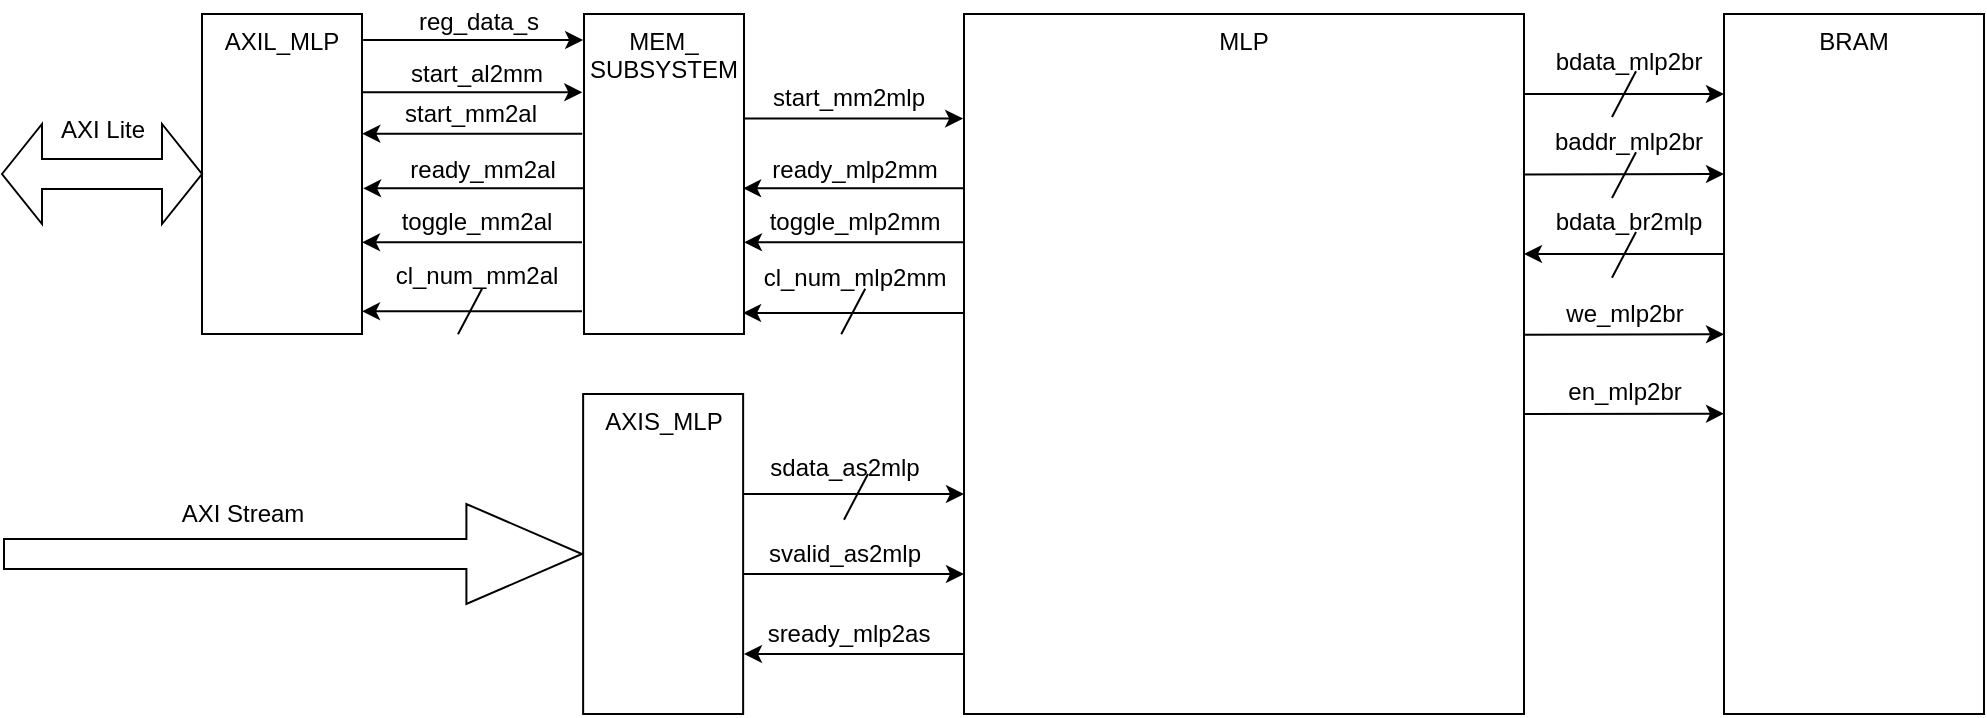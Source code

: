 <mxfile version="12.7.0" type="device"><diagram id="2K6_j0RexnRROfzheplp" name="Page-1"><mxGraphModel dx="1692" dy="610" grid="1" gridSize="10" guides="1" tooltips="1" connect="1" arrows="1" fold="1" page="1" pageScale="1" pageWidth="850" pageHeight="1100" math="0" shadow="0"><root><mxCell id="0"/><mxCell id="1" parent="0"/><mxCell id="qyT4NFTrh4XsfG86AbpY-1" value="MLP" style="whiteSpace=wrap;html=1;horizontal=1;verticalAlign=top;" vertex="1" parent="1"><mxGeometry x="240" y="160" width="280" height="350" as="geometry"/></mxCell><mxCell id="qyT4NFTrh4XsfG86AbpY-3" value="" style="endArrow=classic;html=1;verticalAlign=middle;" edge="1" parent="1"><mxGeometry width="50" height="50" relative="1" as="geometry"><mxPoint x="520" y="200" as="sourcePoint"/><mxPoint x="620" y="200" as="targetPoint"/></mxGeometry></mxCell><mxCell id="qyT4NFTrh4XsfG86AbpY-4" value="bdata_mlp2br" style="text;html=1;align=center;verticalAlign=middle;resizable=0;points=[];autosize=1;" vertex="1" parent="1"><mxGeometry x="527" y="173.84" width="90" height="20" as="geometry"/></mxCell><mxCell id="qyT4NFTrh4XsfG86AbpY-14" value="baddr_mlp2br" style="text;html=1;align=center;verticalAlign=middle;resizable=0;points=[];autosize=1;" vertex="1" parent="1"><mxGeometry x="527" y="213.84" width="90" height="20" as="geometry"/></mxCell><mxCell id="qyT4NFTrh4XsfG86AbpY-15" value="" style="endArrow=classic;html=1;verticalAlign=middle;entryX=0;entryY=0.294;entryDx=0;entryDy=0;entryPerimeter=0;" edge="1" parent="1"><mxGeometry width="50" height="50" relative="1" as="geometry"><mxPoint x="620" y="280" as="sourcePoint"/><mxPoint x="520" y="280.0" as="targetPoint"/></mxGeometry></mxCell><mxCell id="qyT4NFTrh4XsfG86AbpY-16" value="bdata_br2mlp" style="text;html=1;align=center;verticalAlign=middle;resizable=0;points=[];autosize=1;" vertex="1" parent="1"><mxGeometry x="527" y="254.0" width="90" height="20" as="geometry"/></mxCell><mxCell id="qyT4NFTrh4XsfG86AbpY-18" value="we_mlp2br" style="text;html=1;align=center;verticalAlign=middle;resizable=0;points=[];autosize=1;" vertex="1" parent="1"><mxGeometry x="535" y="300.16" width="70" height="20" as="geometry"/></mxCell><mxCell id="qyT4NFTrh4XsfG86AbpY-20" value="en_mlp2br" style="text;html=1;align=center;verticalAlign=middle;resizable=0;points=[];autosize=1;" vertex="1" parent="1"><mxGeometry x="535" y="338.84" width="70" height="20" as="geometry"/></mxCell><mxCell id="qyT4NFTrh4XsfG86AbpY-23" value="" style="endArrow=classic;html=1;verticalAlign=middle;" edge="1" parent="1"><mxGeometry width="50" height="50" relative="1" as="geometry"><mxPoint x="129.57" y="212.31" as="sourcePoint"/><mxPoint x="239.57" y="212.31" as="targetPoint"/></mxGeometry></mxCell><mxCell id="qyT4NFTrh4XsfG86AbpY-24" value="start_mm2mlp" style="text;html=1;align=center;verticalAlign=middle;resizable=0;points=[];autosize=1;" vertex="1" parent="1"><mxGeometry x="137.07" y="191.63" width="90" height="20" as="geometry"/></mxCell><mxCell id="qyT4NFTrh4XsfG86AbpY-27" value="" style="endArrow=classic;html=1;verticalAlign=middle;" edge="1" parent="1"><mxGeometry width="50" height="50" relative="1" as="geometry"><mxPoint x="130" y="440.0" as="sourcePoint"/><mxPoint x="240" y="440.0" as="targetPoint"/></mxGeometry></mxCell><mxCell id="qyT4NFTrh4XsfG86AbpY-28" value="svalid_as2mlp" style="text;html=1;align=center;verticalAlign=middle;resizable=0;points=[];autosize=1;" vertex="1" parent="1"><mxGeometry x="135" y="420" width="90" height="20" as="geometry"/></mxCell><mxCell id="qyT4NFTrh4XsfG86AbpY-29" value="" style="endArrow=classic;html=1;verticalAlign=middle;" edge="1" parent="1"><mxGeometry width="50" height="50" relative="1" as="geometry"><mxPoint x="130" y="400.0" as="sourcePoint"/><mxPoint x="240" y="400.0" as="targetPoint"/></mxGeometry></mxCell><mxCell id="qyT4NFTrh4XsfG86AbpY-30" value="sdata_as2mlp" style="text;html=1;align=center;verticalAlign=middle;resizable=0;points=[];autosize=1;" vertex="1" parent="1"><mxGeometry x="135" y="377" width="90" height="20" as="geometry"/></mxCell><mxCell id="qyT4NFTrh4XsfG86AbpY-44" value="" style="endArrow=none;html=1;" edge="1" parent="1"><mxGeometry width="50" height="50" relative="1" as="geometry"><mxPoint x="180" y="412.83" as="sourcePoint"/><mxPoint x="192" y="390" as="targetPoint"/></mxGeometry></mxCell><mxCell id="qyT4NFTrh4XsfG86AbpY-56" value="BRAM" style="rounded=0;whiteSpace=wrap;html=1;verticalAlign=top;" vertex="1" parent="1"><mxGeometry x="620" y="160" width="130" height="350" as="geometry"/></mxCell><mxCell id="qyT4NFTrh4XsfG86AbpY-58" value="" style="endArrow=classic;html=1;verticalAlign=middle;" edge="1" parent="1"><mxGeometry width="50" height="50" relative="1" as="geometry"><mxPoint x="520" y="240.19" as="sourcePoint"/><mxPoint x="620" y="240" as="targetPoint"/></mxGeometry></mxCell><mxCell id="qyT4NFTrh4XsfG86AbpY-61" value="" style="endArrow=classic;html=1;verticalAlign=middle;" edge="1" parent="1"><mxGeometry width="50" height="50" relative="1" as="geometry"><mxPoint x="240" y="480.0" as="sourcePoint"/><mxPoint x="130" y="480.0" as="targetPoint"/></mxGeometry></mxCell><mxCell id="qyT4NFTrh4XsfG86AbpY-62" value="sready_mlp2as" style="text;html=1;align=center;verticalAlign=middle;resizable=0;points=[];autosize=1;" vertex="1" parent="1"><mxGeometry x="132" y="460" width="100" height="20" as="geometry"/></mxCell><mxCell id="qyT4NFTrh4XsfG86AbpY-63" value="" style="endArrow=classic;html=1;verticalAlign=middle;" edge="1" parent="1"><mxGeometry width="50" height="50" relative="1" as="geometry"><mxPoint x="239.57" y="247.17" as="sourcePoint"/><mxPoint x="129.57" y="247.17" as="targetPoint"/></mxGeometry></mxCell><mxCell id="qyT4NFTrh4XsfG86AbpY-64" value="ready_mlp2mm" style="text;html=1;align=center;verticalAlign=middle;resizable=0;points=[];autosize=1;" vertex="1" parent="1"><mxGeometry x="134.57" y="228" width="100" height="20" as="geometry"/></mxCell><mxCell id="qyT4NFTrh4XsfG86AbpY-65" value="" style="endArrow=classic;html=1;verticalAlign=middle;" edge="1" parent="1"><mxGeometry width="50" height="50" relative="1" as="geometry"><mxPoint x="239.54" y="309.5" as="sourcePoint"/><mxPoint x="129.54" y="309.5" as="targetPoint"/></mxGeometry></mxCell><mxCell id="qyT4NFTrh4XsfG86AbpY-66" value="cl_num_mlp2mm" style="text;html=1;align=center;verticalAlign=middle;resizable=0;points=[];autosize=1;" vertex="1" parent="1"><mxGeometry x="129.61" y="282.33" width="110" height="20" as="geometry"/></mxCell><mxCell id="qyT4NFTrh4XsfG86AbpY-67" value="" style="endArrow=none;html=1;" edge="1" parent="1"><mxGeometry width="50" height="50" relative="1" as="geometry"><mxPoint x="564" y="211.5" as="sourcePoint"/><mxPoint x="576" y="188.67" as="targetPoint"/></mxGeometry></mxCell><mxCell id="qyT4NFTrh4XsfG86AbpY-68" value="" style="endArrow=none;html=1;" edge="1" parent="1"><mxGeometry width="50" height="50" relative="1" as="geometry"><mxPoint x="564" y="252.0" as="sourcePoint"/><mxPoint x="576.0" y="229.17" as="targetPoint"/></mxGeometry></mxCell><mxCell id="qyT4NFTrh4XsfG86AbpY-69" value="" style="endArrow=none;html=1;" edge="1" parent="1"><mxGeometry width="50" height="50" relative="1" as="geometry"><mxPoint x="564" y="291.83" as="sourcePoint"/><mxPoint x="576.0" y="269.0" as="targetPoint"/></mxGeometry></mxCell><mxCell id="qyT4NFTrh4XsfG86AbpY-71" value="" style="endArrow=classic;html=1;verticalAlign=middle;" edge="1" parent="1"><mxGeometry width="50" height="50" relative="1" as="geometry"><mxPoint x="520" y="320.35" as="sourcePoint"/><mxPoint x="620" y="320.16" as="targetPoint"/></mxGeometry></mxCell><mxCell id="qyT4NFTrh4XsfG86AbpY-72" value="" style="endArrow=classic;html=1;verticalAlign=middle;" edge="1" parent="1"><mxGeometry width="50" height="50" relative="1" as="geometry"><mxPoint x="520" y="360.03" as="sourcePoint"/><mxPoint x="620" y="359.84" as="targetPoint"/></mxGeometry></mxCell><mxCell id="qyT4NFTrh4XsfG86AbpY-73" value="MEM_&lt;br&gt;SUBSYSTEM" style="rounded=0;whiteSpace=wrap;html=1;verticalAlign=top;" vertex="1" parent="1"><mxGeometry x="50" y="160" width="80" height="160" as="geometry"/></mxCell><mxCell id="qyT4NFTrh4XsfG86AbpY-76" value="AXIS_MLP" style="rounded=0;whiteSpace=wrap;html=1;verticalAlign=top;" vertex="1" parent="1"><mxGeometry x="49.57" y="350" width="80" height="160" as="geometry"/></mxCell><mxCell id="qyT4NFTrh4XsfG86AbpY-77" value="" style="endArrow=classic;html=1;verticalAlign=middle;" edge="1" parent="1"><mxGeometry width="50" height="50" relative="1" as="geometry"><mxPoint x="49.14" y="219.83" as="sourcePoint"/><mxPoint x="-60.86" y="219.83" as="targetPoint"/></mxGeometry></mxCell><mxCell id="qyT4NFTrh4XsfG86AbpY-78" value="start_mm2al" style="text;html=1;align=center;verticalAlign=middle;resizable=0;points=[];autosize=1;" vertex="1" parent="1"><mxGeometry x="-46.86" y="200.0" width="80" height="20" as="geometry"/></mxCell><mxCell id="qyT4NFTrh4XsfG86AbpY-79" value="" style="endArrow=classic;html=1;verticalAlign=middle;" edge="1" parent="1"><mxGeometry width="50" height="50" relative="1" as="geometry"><mxPoint x="49.57" y="247.17" as="sourcePoint"/><mxPoint x="-60.43" y="247.17" as="targetPoint"/></mxGeometry></mxCell><mxCell id="qyT4NFTrh4XsfG86AbpY-80" value="ready_mm2al" style="text;html=1;align=center;verticalAlign=middle;resizable=0;points=[];autosize=1;" vertex="1" parent="1"><mxGeometry x="-46.43" y="228" width="90" height="20" as="geometry"/></mxCell><mxCell id="qyT4NFTrh4XsfG86AbpY-81" value="" style="endArrow=classic;html=1;verticalAlign=middle;" edge="1" parent="1"><mxGeometry width="50" height="50" relative="1" as="geometry"><mxPoint x="49" y="308.65" as="sourcePoint"/><mxPoint x="-61.0" y="308.65" as="targetPoint"/></mxGeometry></mxCell><mxCell id="qyT4NFTrh4XsfG86AbpY-82" value="cl_num_mm2al" style="text;html=1;align=center;verticalAlign=middle;resizable=0;points=[];autosize=1;" vertex="1" parent="1"><mxGeometry x="-54.0" y="281.33" width="100" height="20" as="geometry"/></mxCell><mxCell id="qyT4NFTrh4XsfG86AbpY-83" value="AXIL_MLP" style="rounded=0;whiteSpace=wrap;html=1;verticalAlign=top;" vertex="1" parent="1"><mxGeometry x="-141" y="160" width="80" height="160" as="geometry"/></mxCell><mxCell id="qyT4NFTrh4XsfG86AbpY-84" value="" style="endArrow=classic;html=1;verticalAlign=middle;" edge="1" parent="1"><mxGeometry width="50" height="50" relative="1" as="geometry"><mxPoint x="-60.86" y="199.17" as="sourcePoint"/><mxPoint x="49.14" y="199.17" as="targetPoint"/></mxGeometry></mxCell><mxCell id="qyT4NFTrh4XsfG86AbpY-85" value="start_al2mm" style="text;html=1;align=center;verticalAlign=middle;resizable=0;points=[];autosize=1;" vertex="1" parent="1"><mxGeometry x="-43.86" y="180" width="80" height="20" as="geometry"/></mxCell><mxCell id="qyT4NFTrh4XsfG86AbpY-87" value="" style="endArrow=classic;html=1;verticalAlign=middle;" edge="1" parent="1"><mxGeometry width="50" height="50" relative="1" as="geometry"><mxPoint x="49" y="274.16" as="sourcePoint"/><mxPoint x="-61.0" y="274.16" as="targetPoint"/></mxGeometry></mxCell><mxCell id="qyT4NFTrh4XsfG86AbpY-88" value="toggle_mm2al" style="text;html=1;align=center;verticalAlign=middle;resizable=0;points=[];autosize=1;" vertex="1" parent="1"><mxGeometry x="-49.0" y="254.0" width="90" height="20" as="geometry"/></mxCell><mxCell id="qyT4NFTrh4XsfG86AbpY-89" value="" style="endArrow=classic;html=1;verticalAlign=middle;" edge="1" parent="1"><mxGeometry width="50" height="50" relative="1" as="geometry"><mxPoint x="240" y="274.17" as="sourcePoint"/><mxPoint x="130" y="274.17" as="targetPoint"/></mxGeometry></mxCell><mxCell id="qyT4NFTrh4XsfG86AbpY-90" value="toggle_mlp2mm" style="text;html=1;align=center;verticalAlign=middle;resizable=0;points=[];autosize=1;" vertex="1" parent="1"><mxGeometry x="135.07" y="254" width="100" height="20" as="geometry"/></mxCell><mxCell id="qyT4NFTrh4XsfG86AbpY-91" value="" style="endArrow=classic;html=1;verticalAlign=middle;" edge="1" parent="1"><mxGeometry width="50" height="50" relative="1" as="geometry"><mxPoint x="-60.43" y="173.01" as="sourcePoint"/><mxPoint x="49.57" y="173.01" as="targetPoint"/></mxGeometry></mxCell><mxCell id="qyT4NFTrh4XsfG86AbpY-92" value="reg_data_s" style="text;html=1;align=center;verticalAlign=middle;resizable=0;points=[];autosize=1;" vertex="1" parent="1"><mxGeometry x="-43.43" y="153.84" width="80" height="20" as="geometry"/></mxCell><mxCell id="qyT4NFTrh4XsfG86AbpY-93" value="" style="endArrow=none;html=1;" edge="1" parent="1"><mxGeometry width="50" height="50" relative="1" as="geometry"><mxPoint x="-13.0" y="320.16" as="sourcePoint"/><mxPoint x="-1.0" y="297.33" as="targetPoint"/></mxGeometry></mxCell><mxCell id="qyT4NFTrh4XsfG86AbpY-94" value="" style="endArrow=none;html=1;" edge="1" parent="1"><mxGeometry width="50" height="50" relative="1" as="geometry"><mxPoint x="178.61" y="320.16" as="sourcePoint"/><mxPoint x="190.61" y="297.33" as="targetPoint"/></mxGeometry></mxCell><mxCell id="qyT4NFTrh4XsfG86AbpY-96" value="" style="shape=doubleArrow;whiteSpace=wrap;html=1;" vertex="1" parent="1"><mxGeometry x="-241" y="215" width="100" height="50" as="geometry"/></mxCell><mxCell id="qyT4NFTrh4XsfG86AbpY-97" value="" style="shape=singleArrow;whiteSpace=wrap;html=1;" vertex="1" parent="1"><mxGeometry x="-240" y="405" width="289" height="50" as="geometry"/></mxCell><mxCell id="qyT4NFTrh4XsfG86AbpY-98" value="AXI Lite" style="text;html=1;align=center;verticalAlign=middle;resizable=0;points=[];autosize=1;" vertex="1" parent="1"><mxGeometry x="-221" y="208" width="60" height="20" as="geometry"/></mxCell><mxCell id="qyT4NFTrh4XsfG86AbpY-99" value="AXI Stream" style="text;html=1;align=center;verticalAlign=middle;resizable=0;points=[];autosize=1;" vertex="1" parent="1"><mxGeometry x="-161" y="400" width="80" height="20" as="geometry"/></mxCell></root></mxGraphModel></diagram></mxfile>